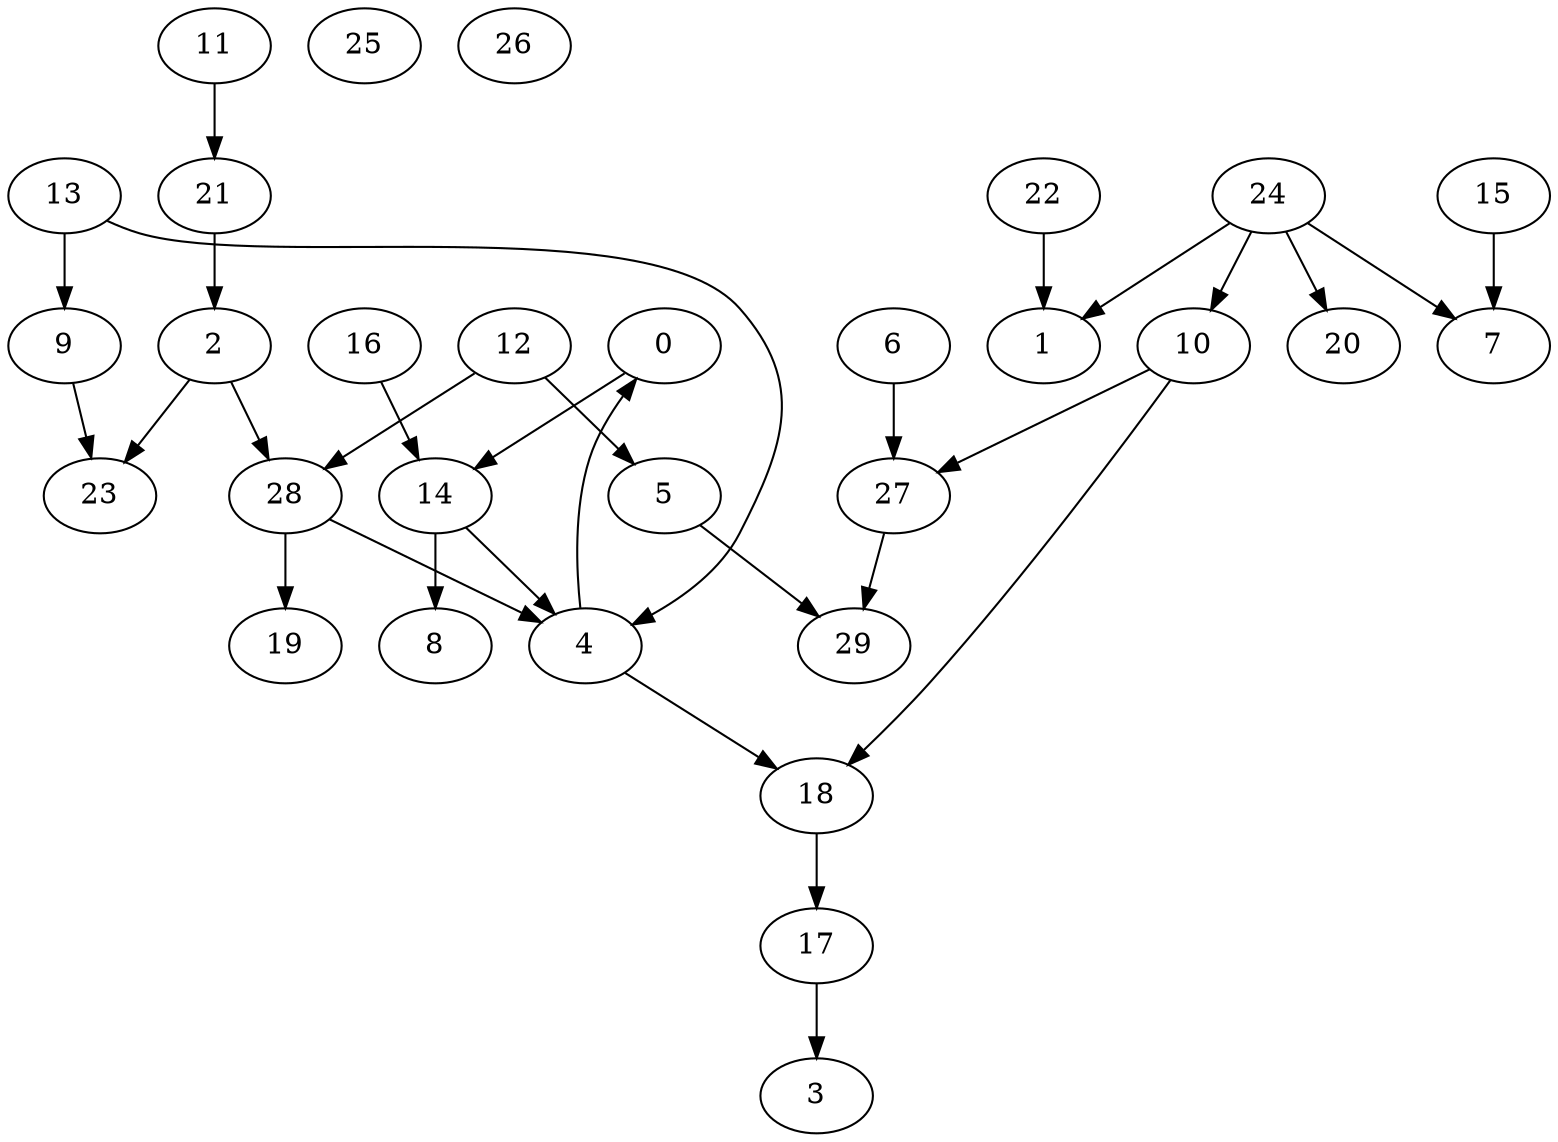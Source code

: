 digraph {
	0 [label=0]
	1 [label=1]
	2 [label=2]
	3 [label=3]
	4 [label=4]
	5 [label=5]
	6 [label=6]
	7 [label=7]
	8 [label=8]
	9 [label=9]
	10 [label=10]
	11 [label=11]
	12 [label=12]
	13 [label=13]
	14 [label=14]
	15 [label=15]
	16 [label=16]
	17 [label=17]
	18 [label=18]
	19 [label=19]
	20 [label=20]
	21 [label=21]
	22 [label=22]
	23 [label=23]
	24 [label=24]
	25 [label=25]
	26 [label=26]
	27 [label=27]
	28 [label=28]
	29 [label=29]
	21 -> 2
	13 -> 9
	5 -> 29
	0 -> 14
	14 -> 8
	12 -> 28
	28 -> 4
	24 -> 7
	9 -> 23
	24 -> 1
	10 -> 18
	15 -> 7
	12 -> 5
	6 -> 27
	4 -> 18
	22 -> 1
	27 -> 29
	24 -> 20
	2 -> 23
	13 -> 4
	28 -> 19
	10 -> 27
	14 -> 4
	11 -> 21
	24 -> 10
	2 -> 28
	16 -> 14
	18 -> 17
	4 -> 0
	17 -> 3
}